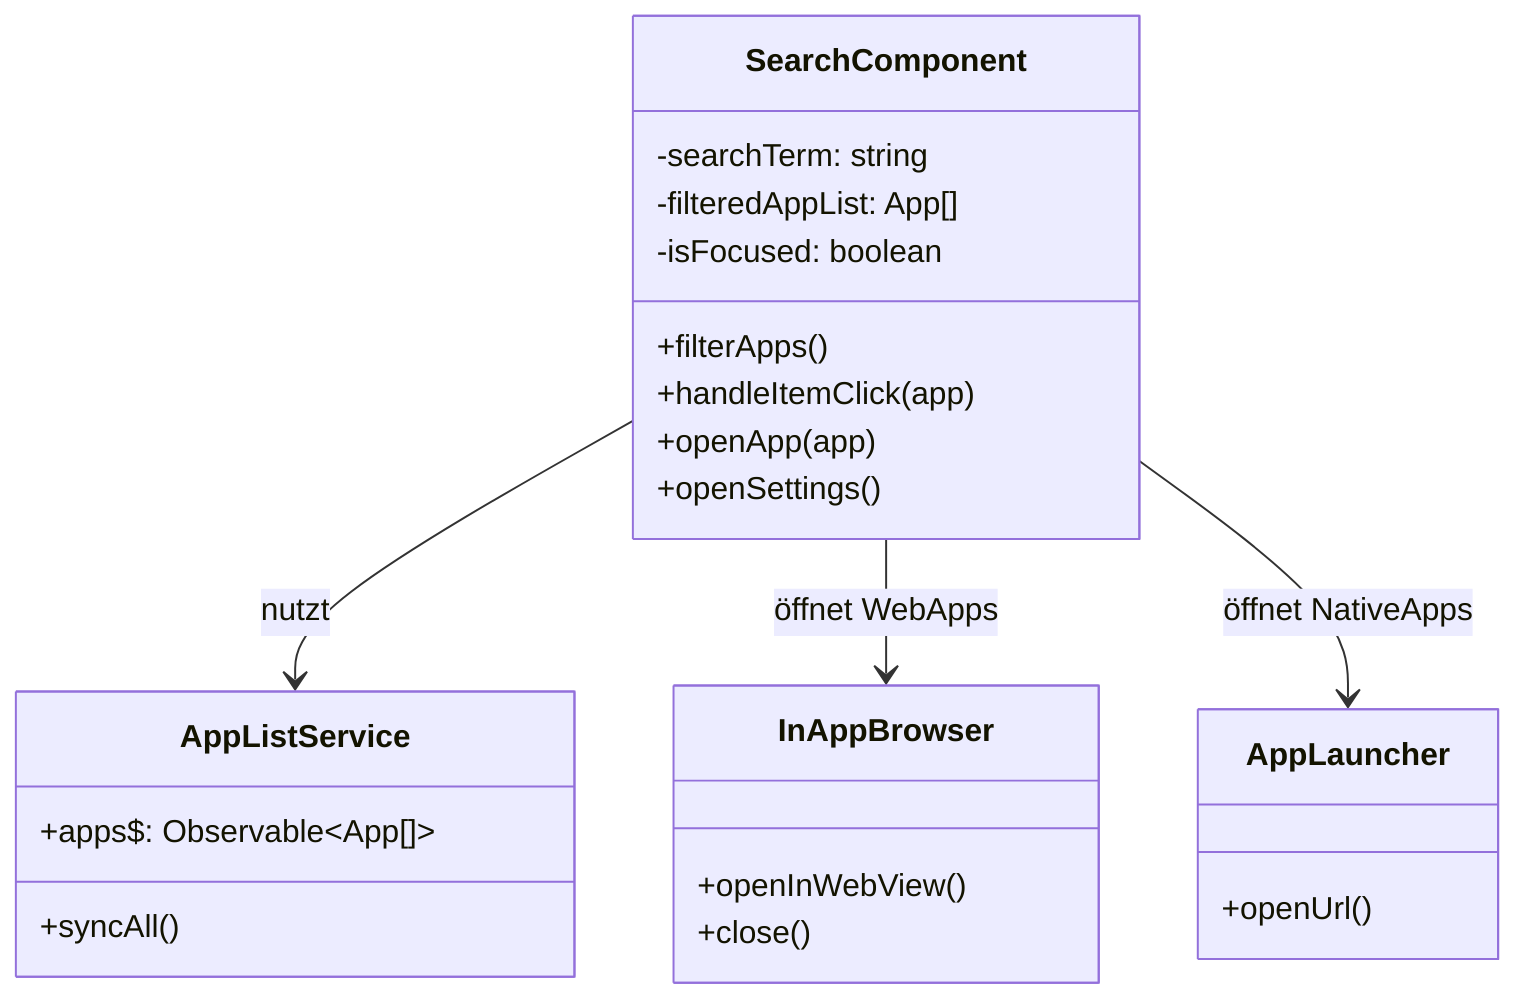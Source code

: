classDiagram
  class SearchComponent {
    -searchTerm: string
    -filteredAppList: App[]
    -isFocused: boolean
    +filterApps()
    +handleItemClick(app)
    +openApp(app)
    +openSettings()
  }

  class AppListService {
    +apps$: Observable~App[]~
    +syncAll()
  }

  class InAppBrowser {
    +openInWebView()
    +close()
  }

  class AppLauncher {
    +openUrl()
  }

  SearchComponent --> AppListService: nutzt
  SearchComponent --> InAppBrowser: öffnet WebApps
  SearchComponent --> AppLauncher: öffnet NativeApps
